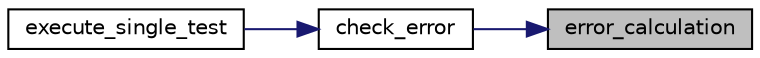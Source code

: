 digraph "error_calculation"
{
 // LATEX_PDF_SIZE
  edge [fontname="Helvetica",fontsize="10",labelfontname="Helvetica",labelfontsize="10"];
  node [fontname="Helvetica",fontsize="10",shape=record];
  rankdir="RL";
  Node1 [label="error_calculation",height=0.2,width=0.4,color="black", fillcolor="grey75", style="filled", fontcolor="black",tooltip="Performs the math to calculate the error (sqrt((norm(expected - approximate)^2)/(approximate_norm)^2)..."];
  Node1 -> Node2 [dir="back",color="midnightblue",fontsize="10",style="solid",fontname="Helvetica"];
  Node2 [label="check_error",height=0.2,width=0.4,color="black", fillcolor="white", style="filled",URL="$check_8cpp.html#a1f6d0e058f0eeb1bf8ea5f723307bc35",tooltip=" "];
  Node2 -> Node3 [dir="back",color="midnightblue",fontsize="10",style="solid",fontname="Helvetica"];
  Node3 [label="execute_single_test",height=0.2,width=0.4,color="black", fillcolor="white", style="filled",URL="$check_8cpp.html#a15ae095adec08b08b0b78d509f4e457c",tooltip=" "];
}
